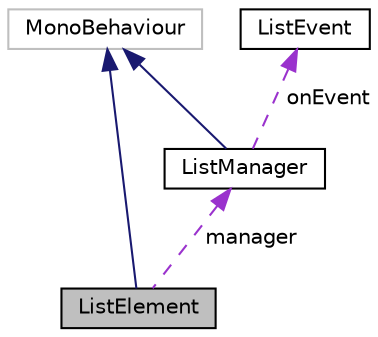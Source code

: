 digraph "ListElement"
{
  edge [fontname="Helvetica",fontsize="10",labelfontname="Helvetica",labelfontsize="10"];
  node [fontname="Helvetica",fontsize="10",shape=record];
  Node2 [label="ListElement",height=0.2,width=0.4,color="black", fillcolor="grey75", style="filled", fontcolor="black"];
  Node3 -> Node2 [dir="back",color="midnightblue",fontsize="10",style="solid",fontname="Helvetica"];
  Node3 [label="MonoBehaviour",height=0.2,width=0.4,color="grey75", fillcolor="white", style="filled"];
  Node4 -> Node2 [dir="back",color="darkorchid3",fontsize="10",style="dashed",label=" manager" ,fontname="Helvetica"];
  Node4 [label="ListManager",height=0.2,width=0.4,color="black", fillcolor="white", style="filled",URL="$class_list_manager.html",tooltip="Manages a list of objects move them up and down remove them "];
  Node3 -> Node4 [dir="back",color="midnightblue",fontsize="10",style="solid",fontname="Helvetica"];
  Node5 -> Node4 [dir="back",color="darkorchid3",fontsize="10",style="dashed",label=" onEvent" ,fontname="Helvetica"];
  Node5 [label="ListEvent",height=0.2,width=0.4,color="black", fillcolor="white", style="filled",URL="$class_list_event.html",tooltip="Delegate system for handling list events Handles all events related to a list Move elements up..."];
}
